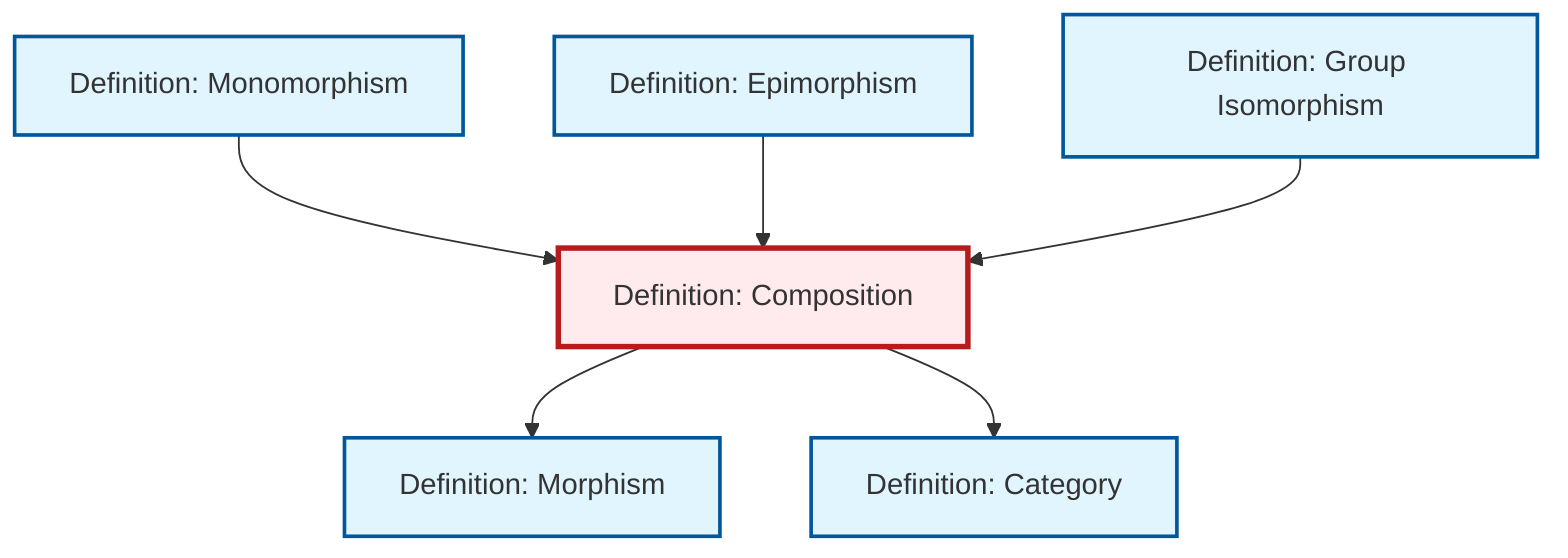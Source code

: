 graph TD
    classDef definition fill:#e1f5fe,stroke:#01579b,stroke-width:2px
    classDef theorem fill:#f3e5f5,stroke:#4a148c,stroke-width:2px
    classDef axiom fill:#fff3e0,stroke:#e65100,stroke-width:2px
    classDef example fill:#e8f5e9,stroke:#1b5e20,stroke-width:2px
    classDef current fill:#ffebee,stroke:#b71c1c,stroke-width:3px
    def-epimorphism["Definition: Epimorphism"]:::definition
    def-category["Definition: Category"]:::definition
    def-composition["Definition: Composition"]:::definition
    def-isomorphism["Definition: Group Isomorphism"]:::definition
    def-morphism["Definition: Morphism"]:::definition
    def-monomorphism["Definition: Monomorphism"]:::definition
    def-composition --> def-morphism
    def-monomorphism --> def-composition
    def-composition --> def-category
    def-epimorphism --> def-composition
    def-isomorphism --> def-composition
    class def-composition current